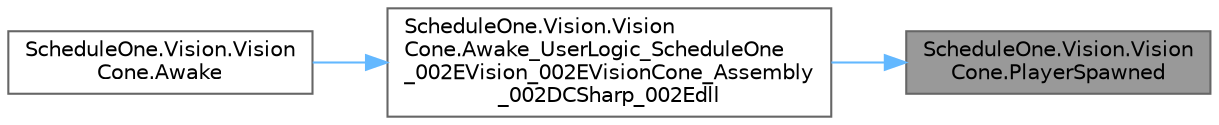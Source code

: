 digraph "ScheduleOne.Vision.VisionCone.PlayerSpawned"
{
 // LATEX_PDF_SIZE
  bgcolor="transparent";
  edge [fontname=Helvetica,fontsize=10,labelfontname=Helvetica,labelfontsize=10];
  node [fontname=Helvetica,fontsize=10,shape=box,height=0.2,width=0.4];
  rankdir="RL";
  Node1 [id="Node000001",label="ScheduleOne.Vision.Vision\lCone.PlayerSpawned",height=0.2,width=0.4,color="gray40", fillcolor="grey60", style="filled", fontcolor="black",tooltip=" "];
  Node1 -> Node2 [id="edge1_Node000001_Node000002",dir="back",color="steelblue1",style="solid",tooltip=" "];
  Node2 [id="Node000002",label="ScheduleOne.Vision.Vision\lCone.Awake_UserLogic_ScheduleOne\l_002EVision_002EVisionCone_Assembly\l_002DCSharp_002Edll",height=0.2,width=0.4,color="grey40", fillcolor="white", style="filled",URL="$class_schedule_one_1_1_vision_1_1_vision_cone.html#a7c122adf8f97d218d3be8bd1e31ce1a8",tooltip=" "];
  Node2 -> Node3 [id="edge2_Node000002_Node000003",dir="back",color="steelblue1",style="solid",tooltip=" "];
  Node3 [id="Node000003",label="ScheduleOne.Vision.Vision\lCone.Awake",height=0.2,width=0.4,color="grey40", fillcolor="white", style="filled",URL="$class_schedule_one_1_1_vision_1_1_vision_cone.html#af441300c79fc586be92ac93c1f87c86d",tooltip=" "];
}
